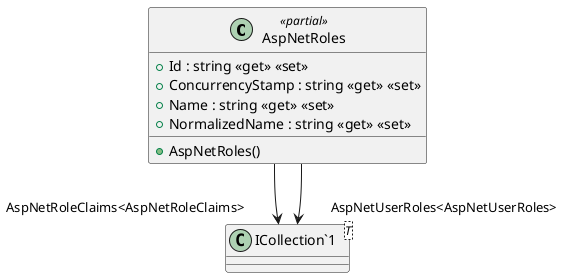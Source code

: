 @startuml
class AspNetRoles <<partial>> {
    + AspNetRoles()
    + Id : string <<get>> <<set>>
    + ConcurrencyStamp : string <<get>> <<set>>
    + Name : string <<get>> <<set>>
    + NormalizedName : string <<get>> <<set>>
}
class "ICollection`1"<T> {
}
AspNetRoles --> "AspNetRoleClaims<AspNetRoleClaims>" "ICollection`1"
AspNetRoles --> "AspNetUserRoles<AspNetUserRoles>" "ICollection`1"
@enduml
